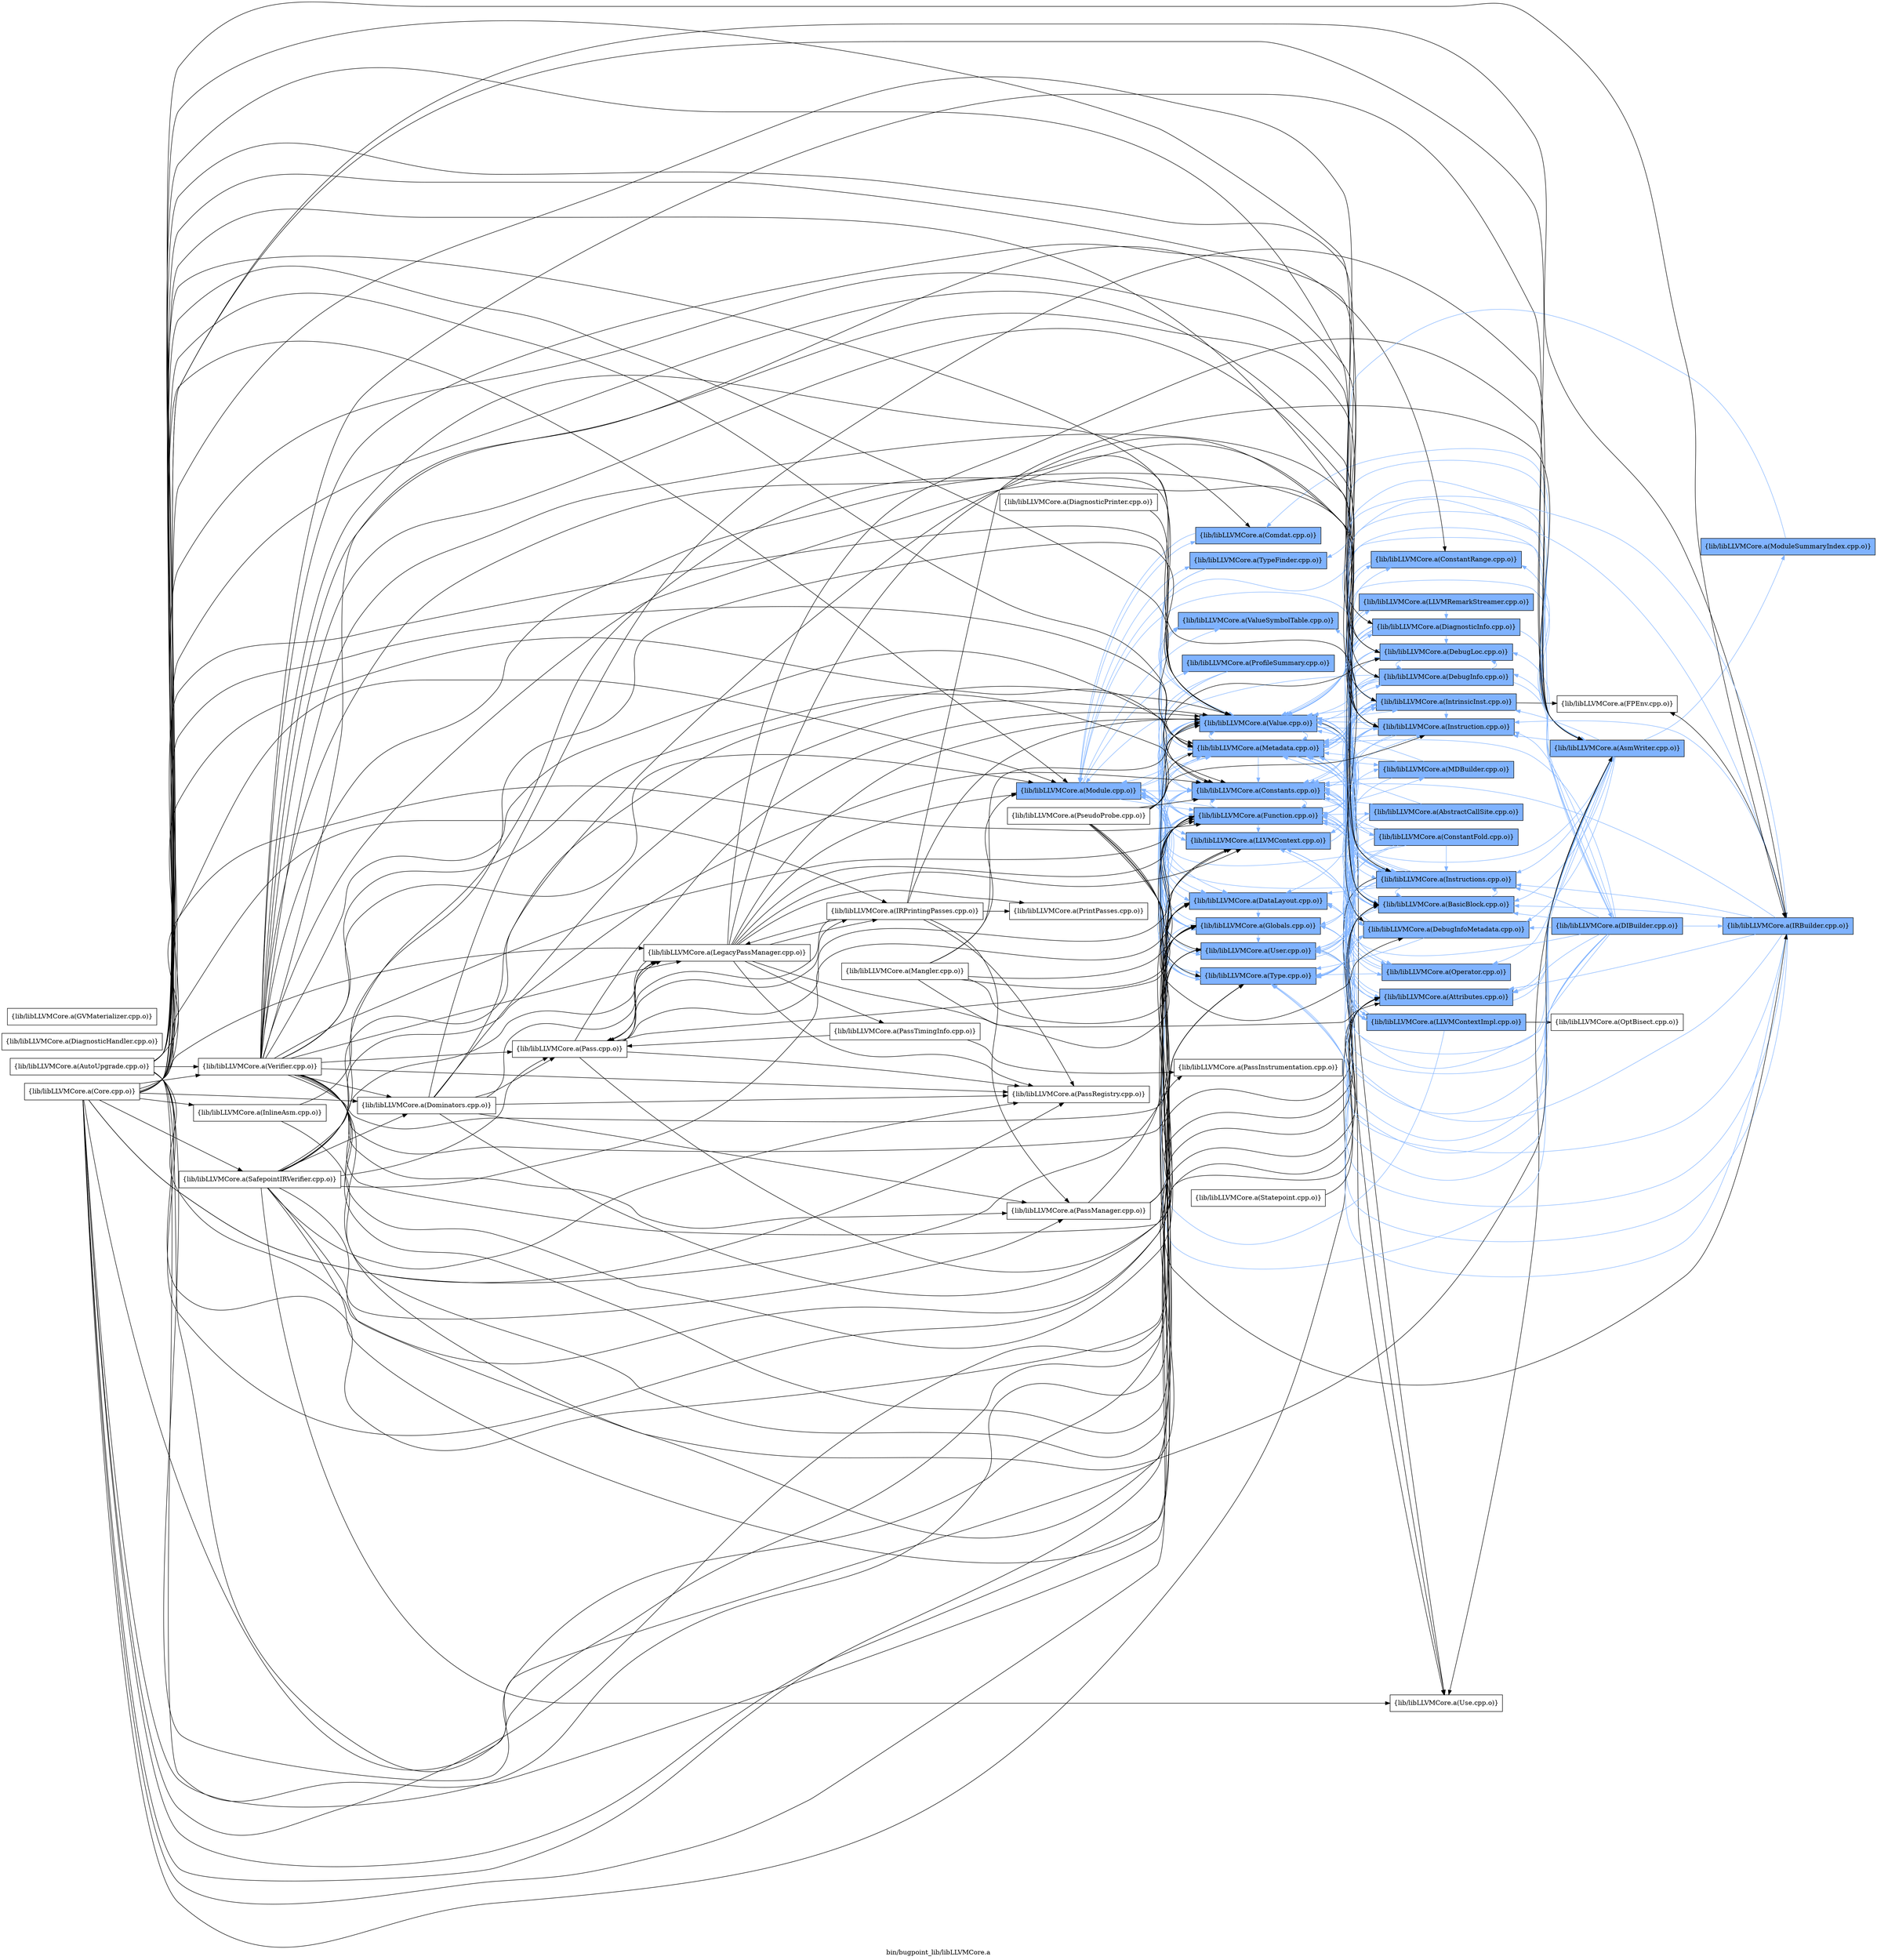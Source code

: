 digraph "bin/bugpoint_lib/libLLVMCore.a" {
	label="bin/bugpoint_lib/libLLVMCore.a";
	rankdir=LR;
	{ rank=same; Node0x558b8304a988;  }
	{ rank=same; Node0x558b83049c68; Node0x558b83046ba8; Node0x558b830452a8; Node0x558b8303c928; Node0x558b830394f8; Node0x558b830397c8; Node0x558b83053d58; Node0x558b83055068; Node0x558b83054e38; Node0x558b830540c8; Node0x558b830532b8; Node0x558b83052fe8; Node0x558b83052a48;  }
	{ rank=same; Node0x558b83045ac8; Node0x558b8303c1a8; Node0x558b83038a08; Node0x558b83055ec8; Node0x558b83039b88; Node0x558b830486d8; Node0x558b83046338; Node0x558b83052b88; Node0x558b83052458; Node0x558b8303e458; Node0x558b8303daf8; Node0x558b8303ce78; Node0x558b830544d8; Node0x558b830381e8; Node0x558b83055248; Node0x558b83053df8; Node0x558b8303cb08;  }
	{ rank=same; Node0x558b83049358; Node0x558b8303e1d8; Node0x558b8303fe48; Node0x558b830445d8;  }
	{ rank=same; Node0x558b8304a988;  }
	{ rank=same; Node0x558b83049c68; Node0x558b83046ba8; Node0x558b830452a8; Node0x558b8303c928; Node0x558b830394f8; Node0x558b830397c8; Node0x558b83053d58; Node0x558b83055068; Node0x558b83054e38; Node0x558b830540c8; Node0x558b830532b8; Node0x558b83052fe8; Node0x558b83052a48;  }
	{ rank=same; Node0x558b83045ac8; Node0x558b8303c1a8; Node0x558b83038a08; Node0x558b83055ec8; Node0x558b83039b88; Node0x558b830486d8; Node0x558b83046338; Node0x558b83052b88; Node0x558b83052458; Node0x558b8303e458; Node0x558b8303daf8; Node0x558b8303ce78; Node0x558b830544d8; Node0x558b830381e8; Node0x558b83055248; Node0x558b83053df8; Node0x558b8303cb08;  }
	{ rank=same; Node0x558b83049358; Node0x558b8303e1d8; Node0x558b8303fe48; Node0x558b830445d8;  }

	Node0x558b8304a988 [shape=record,shape=box,group=1,style=filled,fillcolor="0.600000 0.5 1",label="{lib/libLLVMCore.a(Module.cpp.o)}"];
	Node0x558b8304a988 -> Node0x558b83049c68[color="0.600000 0.5 1"];
	Node0x558b8304a988 -> Node0x558b83046ba8[color="0.600000 0.5 1"];
	Node0x558b8304a988 -> Node0x558b830452a8[color="0.600000 0.5 1"];
	Node0x558b8304a988 -> Node0x558b8303c928[color="0.600000 0.5 1"];
	Node0x558b8304a988 -> Node0x558b830394f8[color="0.600000 0.5 1"];
	Node0x558b8304a988 -> Node0x558b830397c8[color="0.600000 0.5 1"];
	Node0x558b8304a988 -> Node0x558b83053d58[color="0.600000 0.5 1"];
	Node0x558b8304a988 -> Node0x558b83055068[color="0.600000 0.5 1"];
	Node0x558b8304a988 -> Node0x558b83054e38[color="0.600000 0.5 1"];
	Node0x558b8304a988 -> Node0x558b830540c8[color="0.600000 0.5 1"];
	Node0x558b8304a988 -> Node0x558b830532b8[color="0.600000 0.5 1"];
	Node0x558b8304a988 -> Node0x558b83052fe8[color="0.600000 0.5 1"];
	Node0x558b8304a988 -> Node0x558b83052a48[color="0.600000 0.5 1"];
	Node0x558b83052fe8 [shape=record,shape=box,group=1,style=filled,fillcolor="0.600000 0.5 1",label="{lib/libLLVMCore.a(Value.cpp.o)}"];
	Node0x558b83052fe8 -> Node0x558b83049c68[color="0.600000 0.5 1"];
	Node0x558b83052fe8 -> Node0x558b830486d8[color="0.600000 0.5 1"];
	Node0x558b83052fe8 -> Node0x558b8303daf8[color="0.600000 0.5 1"];
	Node0x558b83052fe8 -> Node0x558b8303ce78[color="0.600000 0.5 1"];
	Node0x558b83052fe8 -> Node0x558b830452a8[color="0.600000 0.5 1"];
	Node0x558b83052fe8 -> Node0x558b8303c928[color="0.600000 0.5 1"];
	Node0x558b83052fe8 -> Node0x558b8303cb08[color="0.600000 0.5 1"];
	Node0x558b83052fe8 -> Node0x558b830394f8[color="0.600000 0.5 1"];
	Node0x558b83052fe8 -> Node0x558b830397c8[color="0.600000 0.5 1"];
	Node0x558b83052fe8 -> Node0x558b83052b88[color="0.600000 0.5 1"];
	Node0x558b83052fe8 -> Node0x558b83052458[color="0.600000 0.5 1"];
	Node0x558b83052fe8 -> Node0x558b830544d8[color="0.600000 0.5 1"];
	Node0x558b83052fe8 -> Node0x558b83053d58[color="0.600000 0.5 1"];
	Node0x558b83052fe8 -> Node0x558b83055ec8[color="0.600000 0.5 1"];
	Node0x558b83052fe8 -> Node0x558b83054e38[color="0.600000 0.5 1"];
	Node0x558b83052fe8 -> Node0x558b83053df8;
	Node0x558b83052fe8 -> Node0x558b830532b8[color="0.600000 0.5 1"];
	Node0x558b83052fe8 -> Node0x558b83052a48[color="0.600000 0.5 1"];
	Node0x558b83051d28 [shape=record,shape=box,group=0,label="{lib/libLLVMCore.a(Verifier.cpp.o)}"];
	Node0x558b83051d28 -> Node0x558b83049c68;
	Node0x558b83051d28 -> Node0x558b8304a988;
	Node0x558b83051d28 -> Node0x558b830477d8;
	Node0x558b83051d28 -> Node0x558b83047008;
	Node0x558b83051d28 -> Node0x558b83046608;
	Node0x558b83051d28 -> Node0x558b8303e1d8;
	Node0x558b83051d28 -> Node0x558b8303daf8;
	Node0x558b83051d28 -> Node0x558b8303ce78;
	Node0x558b83051d28 -> Node0x558b83046ba8;
	Node0x558b83051d28 -> Node0x558b83045ac8;
	Node0x558b83051d28 -> Node0x558b830452a8;
	Node0x558b83051d28 -> Node0x558b8303c928;
	Node0x558b83051d28 -> Node0x558b8303c1a8;
	Node0x558b83051d28 -> Node0x558b83038a08;
	Node0x558b83051d28 -> Node0x558b83039c78;
	Node0x558b83051d28 -> Node0x558b830394f8;
	Node0x558b83051d28 -> Node0x558b830397c8;
	Node0x558b83051d28 -> Node0x558b83052b88;
	Node0x558b83051d28 -> Node0x558b83052458;
	Node0x558b83051d28 -> Node0x558b830544d8;
	Node0x558b83051d28 -> Node0x558b83053d58;
	Node0x558b83051d28 -> Node0x558b83039408;
	Node0x558b83051d28 -> Node0x558b83054e38;
	Node0x558b83051d28 -> Node0x558b830532b8;
	Node0x558b83051d28 -> Node0x558b83052fe8;
	Node0x558b83049c68 [shape=record,shape=box,group=1,style=filled,fillcolor="0.600000 0.5 1",label="{lib/libLLVMCore.a(Metadata.cpp.o)}"];
	Node0x558b83049c68 -> Node0x558b8304a988[color="0.600000 0.5 1"];
	Node0x558b83049c68 -> Node0x558b83045ac8[color="0.600000 0.5 1"];
	Node0x558b83049c68 -> Node0x558b830452a8[color="0.600000 0.5 1"];
	Node0x558b83049c68 -> Node0x558b8303c1a8[color="0.600000 0.5 1"];
	Node0x558b83049c68 -> Node0x558b83038a08[color="0.600000 0.5 1"];
	Node0x558b83049c68 -> Node0x558b83053d58[color="0.600000 0.5 1"];
	Node0x558b83049c68 -> Node0x558b83055ec8[color="0.600000 0.5 1"];
	Node0x558b83049c68 -> Node0x558b83039b88[color="0.600000 0.5 1"];
	Node0x558b83049c68 -> Node0x558b83054e38[color="0.600000 0.5 1"];
	Node0x558b83049c68 -> Node0x558b83052fe8[color="0.600000 0.5 1"];
	Node0x558b8303e1d8 [shape=record,shape=box,group=1,style=filled,fillcolor="0.600000 0.5 1",label="{lib/libLLVMCore.a(AsmWriter.cpp.o)}"];
	Node0x558b8303e1d8 -> Node0x558b83049c68[color="0.600000 0.5 1"];
	Node0x558b8303e1d8 -> Node0x558b8304a988[color="0.600000 0.5 1"];
	Node0x558b8303e1d8 -> Node0x558b8304a258[color="0.600000 0.5 1"];
	Node0x558b8303e1d8 -> Node0x558b830486d8[color="0.600000 0.5 1"];
	Node0x558b8303e1d8 -> Node0x558b8303daf8[color="0.600000 0.5 1"];
	Node0x558b8303e1d8 -> Node0x558b8303ce78[color="0.600000 0.5 1"];
	Node0x558b8303e1d8 -> Node0x558b83046ba8[color="0.600000 0.5 1"];
	Node0x558b8303e1d8 -> Node0x558b83045ac8[color="0.600000 0.5 1"];
	Node0x558b8303e1d8 -> Node0x558b830452a8[color="0.600000 0.5 1"];
	Node0x558b8303e1d8 -> Node0x558b8303c1a8[color="0.600000 0.5 1"];
	Node0x558b8303e1d8 -> Node0x558b830394f8[color="0.600000 0.5 1"];
	Node0x558b8303e1d8 -> Node0x558b830397c8[color="0.600000 0.5 1"];
	Node0x558b8303e1d8 -> Node0x558b83052b88[color="0.600000 0.5 1"];
	Node0x558b8303e1d8 -> Node0x558b83052458[color="0.600000 0.5 1"];
	Node0x558b8303e1d8 -> Node0x558b830544d8[color="0.600000 0.5 1"];
	Node0x558b8303e1d8 -> Node0x558b83053d58[color="0.600000 0.5 1"];
	Node0x558b8303e1d8 -> Node0x558b83054e38[color="0.600000 0.5 1"];
	Node0x558b8303e1d8 -> Node0x558b830540c8[color="0.600000 0.5 1"];
	Node0x558b8303e1d8 -> Node0x558b83053df8;
	Node0x558b8303e1d8 -> Node0x558b830532b8[color="0.600000 0.5 1"];
	Node0x558b8303e1d8 -> Node0x558b83052fe8[color="0.600000 0.5 1"];
	Node0x558b8303daf8 [shape=record,shape=box,group=1,style=filled,fillcolor="0.600000 0.5 1",label="{lib/libLLVMCore.a(Attributes.cpp.o)}"];
	Node0x558b8303daf8 -> Node0x558b8303e1d8[color="0.600000 0.5 1"];
	Node0x558b8303daf8 -> Node0x558b830394f8[color="0.600000 0.5 1"];
	Node0x558b8303ce78 [shape=record,shape=box,group=1,style=filled,fillcolor="0.600000 0.5 1",label="{lib/libLLVMCore.a(BasicBlock.cpp.o)}"];
	Node0x558b8303ce78 -> Node0x558b83049c68[color="0.600000 0.5 1"];
	Node0x558b8303ce78 -> Node0x558b830452a8[color="0.600000 0.5 1"];
	Node0x558b8303ce78 -> Node0x558b83052b88[color="0.600000 0.5 1"];
	Node0x558b8303ce78 -> Node0x558b83052458[color="0.600000 0.5 1"];
	Node0x558b8303ce78 -> Node0x558b83054e38[color="0.600000 0.5 1"];
	Node0x558b8303ce78 -> Node0x558b830532b8[color="0.600000 0.5 1"];
	Node0x558b8303ce78 -> Node0x558b83052fe8[color="0.600000 0.5 1"];
	Node0x558b8303ce78 -> Node0x558b83052a48[color="0.600000 0.5 1"];
	Node0x558b830452a8 [shape=record,shape=box,group=1,style=filled,fillcolor="0.600000 0.5 1",label="{lib/libLLVMCore.a(Constants.cpp.o)}"];
	Node0x558b830452a8 -> Node0x558b830486d8[color="0.600000 0.5 1"];
	Node0x558b830452a8 -> Node0x558b83046338[color="0.600000 0.5 1"];
	Node0x558b830452a8 -> Node0x558b830394f8[color="0.600000 0.5 1"];
	Node0x558b830452a8 -> Node0x558b830397c8[color="0.600000 0.5 1"];
	Node0x558b830452a8 -> Node0x558b83052b88[color="0.600000 0.5 1"];
	Node0x558b830452a8 -> Node0x558b83052458[color="0.600000 0.5 1"];
	Node0x558b830452a8 -> Node0x558b83054e38[color="0.600000 0.5 1"];
	Node0x558b830452a8 -> Node0x558b830532b8[color="0.600000 0.5 1"];
	Node0x558b830452a8 -> Node0x558b83052fe8[color="0.600000 0.5 1"];
	Node0x558b8303cb08 [shape=record,shape=box,group=1,style=filled,fillcolor="0.600000 0.5 1",label="{lib/libLLVMCore.a(DebugInfo.cpp.o)}"];
	Node0x558b8303cb08 -> Node0x558b83049c68[color="0.600000 0.5 1"];
	Node0x558b8303cb08 -> Node0x558b8304a988[color="0.600000 0.5 1"];
	Node0x558b8303cb08 -> Node0x558b830445d8[color="0.600000 0.5 1"];
	Node0x558b8303cb08 -> Node0x558b8303c1a8[color="0.600000 0.5 1"];
	Node0x558b8303cb08 -> Node0x558b83038a08[color="0.600000 0.5 1"];
	Node0x558b8303cb08 -> Node0x558b830394f8[color="0.600000 0.5 1"];
	Node0x558b8303cb08 -> Node0x558b83052b88[color="0.600000 0.5 1"];
	Node0x558b8303cb08 -> Node0x558b83052fe8[color="0.600000 0.5 1"];
	Node0x558b830394f8 [shape=record,shape=box,group=1,style=filled,fillcolor="0.600000 0.5 1",label="{lib/libLLVMCore.a(Function.cpp.o)}"];
	Node0x558b830394f8 -> Node0x558b83049c68[color="0.600000 0.5 1"];
	Node0x558b830394f8 -> Node0x558b8304a988[color="0.600000 0.5 1"];
	Node0x558b830394f8 -> Node0x558b8303e458[color="0.600000 0.5 1"];
	Node0x558b830394f8 -> Node0x558b8303daf8[color="0.600000 0.5 1"];
	Node0x558b830394f8 -> Node0x558b8303ce78[color="0.600000 0.5 1"];
	Node0x558b830394f8 -> Node0x558b830452a8[color="0.600000 0.5 1"];
	Node0x558b830394f8 -> Node0x558b8303c928[color="0.600000 0.5 1"];
	Node0x558b830394f8 -> Node0x558b830397c8[color="0.600000 0.5 1"];
	Node0x558b830394f8 -> Node0x558b83052458[color="0.600000 0.5 1"];
	Node0x558b830394f8 -> Node0x558b830544d8[color="0.600000 0.5 1"];
	Node0x558b830394f8 -> Node0x558b83053d58[color="0.600000 0.5 1"];
	Node0x558b830394f8 -> Node0x558b83039b88[color="0.600000 0.5 1"];
	Node0x558b830394f8 -> Node0x558b83054e38[color="0.600000 0.5 1"];
	Node0x558b830394f8 -> Node0x558b830532b8[color="0.600000 0.5 1"];
	Node0x558b830394f8 -> Node0x558b83052fe8[color="0.600000 0.5 1"];
	Node0x558b830394f8 -> Node0x558b83052a48[color="0.600000 0.5 1"];
	Node0x558b830397c8 [shape=record,shape=box,group=1,style=filled,fillcolor="0.600000 0.5 1",label="{lib/libLLVMCore.a(Globals.cpp.o)}"];
	Node0x558b830397c8 -> Node0x558b83049c68[color="0.600000 0.5 1"];
	Node0x558b830397c8 -> Node0x558b8304a988[color="0.600000 0.5 1"];
	Node0x558b830397c8 -> Node0x558b83045ac8[color="0.600000 0.5 1"];
	Node0x558b830397c8 -> Node0x558b830452a8[color="0.600000 0.5 1"];
	Node0x558b830397c8 -> Node0x558b830394f8[color="0.600000 0.5 1"];
	Node0x558b830397c8 -> Node0x558b83054e38[color="0.600000 0.5 1"];
	Node0x558b830397c8 -> Node0x558b830532b8[color="0.600000 0.5 1"];
	Node0x558b830397c8 -> Node0x558b83052fe8[color="0.600000 0.5 1"];
	Node0x558b83052b88 [shape=record,shape=box,group=1,style=filled,fillcolor="0.600000 0.5 1",label="{lib/libLLVMCore.a(Instruction.cpp.o)}"];
	Node0x558b83052b88 -> Node0x558b83049c68[color="0.600000 0.5 1"];
	Node0x558b83052b88 -> Node0x558b8303daf8[color="0.600000 0.5 1"];
	Node0x558b83052b88 -> Node0x558b8303ce78[color="0.600000 0.5 1"];
	Node0x558b83052b88 -> Node0x558b830452a8[color="0.600000 0.5 1"];
	Node0x558b83052b88 -> Node0x558b83052458[color="0.600000 0.5 1"];
	Node0x558b83052b88 -> Node0x558b830532b8[color="0.600000 0.5 1"];
	Node0x558b83052b88 -> Node0x558b83052fe8[color="0.600000 0.5 1"];
	Node0x558b83052458 [shape=record,shape=box,group=1,style=filled,fillcolor="0.600000 0.5 1",label="{lib/libLLVMCore.a(Instructions.cpp.o)}"];
	Node0x558b83052458 -> Node0x558b83049c68[color="0.600000 0.5 1"];
	Node0x558b83052458 -> Node0x558b8304a988[color="0.600000 0.5 1"];
	Node0x558b83052458 -> Node0x558b830486d8[color="0.600000 0.5 1"];
	Node0x558b83052458 -> Node0x558b8303daf8[color="0.600000 0.5 1"];
	Node0x558b83052458 -> Node0x558b8303ce78[color="0.600000 0.5 1"];
	Node0x558b83052458 -> Node0x558b830452a8[color="0.600000 0.5 1"];
	Node0x558b83052458 -> Node0x558b8303c928[color="0.600000 0.5 1"];
	Node0x558b83052458 -> Node0x558b830394f8[color="0.600000 0.5 1"];
	Node0x558b83052458 -> Node0x558b83052b88[color="0.600000 0.5 1"];
	Node0x558b83052458 -> Node0x558b83055ec8[color="0.600000 0.5 1"];
	Node0x558b83052458 -> Node0x558b83039b88[color="0.600000 0.5 1"];
	Node0x558b83052458 -> Node0x558b83054e38[color="0.600000 0.5 1"];
	Node0x558b83052458 -> Node0x558b83053df8;
	Node0x558b83052458 -> Node0x558b830532b8[color="0.600000 0.5 1"];
	Node0x558b83052458 -> Node0x558b83052fe8[color="0.600000 0.5 1"];
	Node0x558b83039408 [shape=record,shape=box,group=0,label="{lib/libLLVMCore.a(LegacyPassManager.cpp.o)}"];
	Node0x558b83039408 -> Node0x558b8304a988;
	Node0x558b83039408 -> Node0x558b830477d8;
	Node0x558b83039408 -> Node0x558b83046608;
	Node0x558b83039408 -> Node0x558b83046d88;
	Node0x558b83039408 -> Node0x558b8303e1d8;
	Node0x558b83039408 -> Node0x558b830381e8;
	Node0x558b83039408 -> Node0x558b830394f8;
	Node0x558b83039408 -> Node0x558b830397c8;
	Node0x558b83039408 -> Node0x558b83051288;
	Node0x558b83039408 -> Node0x558b83053d58;
	Node0x558b83039408 -> Node0x558b8304c5a8;
	Node0x558b83039408 -> Node0x558b83052fe8;
	Node0x558b83054e38 [shape=record,shape=box,group=1,style=filled,fillcolor="0.600000 0.5 1",label="{lib/libLLVMCore.a(Type.cpp.o)}"];
	Node0x558b83054e38 -> Node0x558b830452a8[color="0.600000 0.5 1"];
	Node0x558b830532b8 [shape=record,shape=box,group=1,style=filled,fillcolor="0.600000 0.5 1",label="{lib/libLLVMCore.a(User.cpp.o)}"];
	Node0x558b830532b8 -> Node0x558b830544d8[color="0.600000 0.5 1"];
	Node0x558b830532b8 -> Node0x558b83053df8;
	Node0x558b830477d8 [shape=record,shape=box,group=0,label="{lib/libLLVMCore.a(Pass.cpp.o)}"];
	Node0x558b830477d8 -> Node0x558b83046608;
	Node0x558b830477d8 -> Node0x558b8303daf8;
	Node0x558b830477d8 -> Node0x558b830394f8;
	Node0x558b830477d8 -> Node0x558b83051288;
	Node0x558b830477d8 -> Node0x558b83053d58;
	Node0x558b830477d8 -> Node0x558b83039408;
	Node0x558b830477d8 -> Node0x558b83052fe8;
	Node0x558b83046608 [shape=record,shape=box,group=0,label="{lib/libLLVMCore.a(PassRegistry.cpp.o)}"];
	Node0x558b83044bc8 [shape=record,shape=box,group=0,label="{lib/libLLVMCore.a(Core.cpp.o)}"];
	Node0x558b83044bc8 -> Node0x558b83049c68;
	Node0x558b83044bc8 -> Node0x558b8304a988;
	Node0x558b83044bc8 -> Node0x558b83046608;
	Node0x558b83044bc8 -> Node0x558b8303e1d8;
	Node0x558b83044bc8 -> Node0x558b8303daf8;
	Node0x558b83044bc8 -> Node0x558b8303ce78;
	Node0x558b83044bc8 -> Node0x558b830452a8;
	Node0x558b83044bc8 -> Node0x558b8303c928;
	Node0x558b83044bc8 -> Node0x558b83038a08;
	Node0x558b83044bc8 -> Node0x558b83039c78;
	Node0x558b83044bc8 -> Node0x558b830394f8;
	Node0x558b83044bc8 -> Node0x558b830397c8;
	Node0x558b83044bc8 -> Node0x558b830401b8;
	Node0x558b83044bc8 -> Node0x558b83051288;
	Node0x558b83044bc8 -> Node0x558b83053268;
	Node0x558b83044bc8 -> Node0x558b83052b88;
	Node0x558b83044bc8 -> Node0x558b83052458;
	Node0x558b83044bc8 -> Node0x558b83053d58;
	Node0x558b83044bc8 -> Node0x558b83039408;
	Node0x558b83044bc8 -> Node0x558b83055e78;
	Node0x558b83044bc8 -> Node0x558b83054e38;
	Node0x558b83044bc8 -> Node0x558b830532b8;
	Node0x558b83044bc8 -> Node0x558b83052fe8;
	Node0x558b83044bc8 -> Node0x558b83051d28;
	Node0x558b83051288 [shape=record,shape=box,group=0,label="{lib/libLLVMCore.a(IRPrintingPasses.cpp.o)}"];
	Node0x558b83051288 -> Node0x558b830477d8;
	Node0x558b83051288 -> Node0x558b83047008;
	Node0x558b83051288 -> Node0x558b83046608;
	Node0x558b83051288 -> Node0x558b8303e1d8;
	Node0x558b83051288 -> Node0x558b83039408;
	Node0x558b83051288 -> Node0x558b8304c5a8;
	Node0x558b83051288 -> Node0x558b83052fe8;
	Node0x558b83053d58 [shape=record,shape=box,group=1,style=filled,fillcolor="0.600000 0.5 1",label="{lib/libLLVMCore.a(LLVMContext.cpp.o)}"];
	Node0x558b83053d58 -> Node0x558b830381e8[color="0.600000 0.5 1"];
	Node0x558b83053d58 -> Node0x558b83055ec8[color="0.600000 0.5 1"];
	Node0x558b83053d58 -> Node0x558b83055248[color="0.600000 0.5 1"];
	Node0x558b8304b888 [shape=record,shape=box,group=0,label="{lib/libLLVMCore.a(Mangler.cpp.o)}"];
	Node0x558b8304b888 -> Node0x558b8304a988;
	Node0x558b8304b888 -> Node0x558b8303daf8;
	Node0x558b8304b888 -> Node0x558b8303c928;
	Node0x558b8304b888 -> Node0x558b830394f8;
	Node0x558b8304b888 -> Node0x558b830397c8;
	Node0x558b8304b888 -> Node0x558b83052fe8;
	Node0x558b8303c928 [shape=record,shape=box,group=1,style=filled,fillcolor="0.600000 0.5 1",label="{lib/libLLVMCore.a(DataLayout.cpp.o)}"];
	Node0x558b8303c928 -> Node0x558b8304a988[color="0.600000 0.5 1"];
	Node0x558b8303c928 -> Node0x558b830397c8[color="0.600000 0.5 1"];
	Node0x558b8303c928 -> Node0x558b83054e38[color="0.600000 0.5 1"];
	Node0x558b830381e8 [shape=record,shape=box,group=1,style=filled,fillcolor="0.600000 0.5 1",label="{lib/libLLVMCore.a(DiagnosticInfo.cpp.o)}"];
	Node0x558b830381e8 -> Node0x558b83049c68[color="0.600000 0.5 1"];
	Node0x558b830381e8 -> Node0x558b8303e1d8[color="0.600000 0.5 1"];
	Node0x558b830381e8 -> Node0x558b83038a08[color="0.600000 0.5 1"];
	Node0x558b830381e8 -> Node0x558b830394f8[color="0.600000 0.5 1"];
	Node0x558b830381e8 -> Node0x558b83052b88[color="0.600000 0.5 1"];
	Node0x558b830381e8 -> Node0x558b83053d58[color="0.600000 0.5 1"];
	Node0x558b830381e8 -> Node0x558b83052fe8[color="0.600000 0.5 1"];
	Node0x558b830401b8 [shape=record,shape=box,group=1,style=filled,fillcolor="0.600000 0.5 1",label="{lib/libLLVMCore.a(IRBuilder.cpp.o)}"];
	Node0x558b830401b8 -> Node0x558b83049c68[color="0.600000 0.5 1"];
	Node0x558b830401b8 -> Node0x558b8303daf8[color="0.600000 0.5 1"];
	Node0x558b830401b8 -> Node0x558b8303ce78[color="0.600000 0.5 1"];
	Node0x558b830401b8 -> Node0x558b830452a8[color="0.600000 0.5 1"];
	Node0x558b830401b8 -> Node0x558b8303c928[color="0.600000 0.5 1"];
	Node0x558b830401b8 -> Node0x558b830394f8[color="0.600000 0.5 1"];
	Node0x558b830401b8 -> Node0x558b830397c8[color="0.600000 0.5 1"];
	Node0x558b830401b8 -> Node0x558b8303fe48;
	Node0x558b830401b8 -> Node0x558b83052b88[color="0.600000 0.5 1"];
	Node0x558b830401b8 -> Node0x558b83052458[color="0.600000 0.5 1"];
	Node0x558b830401b8 -> Node0x558b83054e38[color="0.600000 0.5 1"];
	Node0x558b830401b8 -> Node0x558b830532b8[color="0.600000 0.5 1"];
	Node0x558b830401b8 -> Node0x558b83052fe8[color="0.600000 0.5 1"];
	Node0x558b83053268 [shape=record,shape=box,group=0,label="{lib/libLLVMCore.a(InlineAsm.cpp.o)}"];
	Node0x558b83053268 -> Node0x558b83054e38;
	Node0x558b83053268 -> Node0x558b83052fe8;
	Node0x558b830486d8 [shape=record,shape=box,group=1,style=filled,fillcolor="0.600000 0.5 1",label="{lib/libLLVMCore.a(Operator.cpp.o)}"];
	Node0x558b830486d8 -> Node0x558b830452a8[color="0.600000 0.5 1"];
	Node0x558b830486d8 -> Node0x558b8303c928[color="0.600000 0.5 1"];
	Node0x558b830486d8 -> Node0x558b83054e38[color="0.600000 0.5 1"];
	Node0x558b830544d8 [shape=record,shape=box,group=1,style=filled,fillcolor="0.600000 0.5 1",label="{lib/libLLVMCore.a(IntrinsicInst.cpp.o)}"];
	Node0x558b830544d8 -> Node0x558b83049c68[color="0.600000 0.5 1"];
	Node0x558b830544d8 -> Node0x558b8304a988[color="0.600000 0.5 1"];
	Node0x558b830544d8 -> Node0x558b8303ce78[color="0.600000 0.5 1"];
	Node0x558b830544d8 -> Node0x558b830452a8[color="0.600000 0.5 1"];
	Node0x558b830544d8 -> Node0x558b8303c928[color="0.600000 0.5 1"];
	Node0x558b830544d8 -> Node0x558b8303c1a8[color="0.600000 0.5 1"];
	Node0x558b830544d8 -> Node0x558b8303fe48;
	Node0x558b830544d8 -> Node0x558b83052b88[color="0.600000 0.5 1"];
	Node0x558b830544d8 -> Node0x558b83052458[color="0.600000 0.5 1"];
	Node0x558b830544d8 -> Node0x558b83054e38[color="0.600000 0.5 1"];
	Node0x558b830544d8 -> Node0x558b830532b8[color="0.600000 0.5 1"];
	Node0x558b830544d8 -> Node0x558b83052fe8[color="0.600000 0.5 1"];
	Node0x558b8303c1a8 [shape=record,shape=box,group=1,style=filled,fillcolor="0.600000 0.5 1",label="{lib/libLLVMCore.a(DebugInfoMetadata.cpp.o)}"];
	Node0x558b8303c1a8 -> Node0x558b83049c68[color="0.600000 0.5 1"];
	Node0x558b8303c1a8 -> Node0x558b830452a8[color="0.600000 0.5 1"];
	Node0x558b8303c1a8 -> Node0x558b83053d58[color="0.600000 0.5 1"];
	Node0x558b8303c1a8 -> Node0x558b83055ec8[color="0.600000 0.5 1"];
	Node0x558b8303c1a8 -> Node0x558b83054e38[color="0.600000 0.5 1"];
	Node0x558b83045ac8 [shape=record,shape=box,group=1,style=filled,fillcolor="0.600000 0.5 1",label="{lib/libLLVMCore.a(ConstantRange.cpp.o)}"];
	Node0x558b83045ac8 -> Node0x558b83052458[color="0.600000 0.5 1"];
	Node0x558b83038a08 [shape=record,shape=box,group=1,style=filled,fillcolor="0.600000 0.5 1",label="{lib/libLLVMCore.a(DebugLoc.cpp.o)}"];
	Node0x558b83038a08 -> Node0x558b83049c68[color="0.600000 0.5 1"];
	Node0x558b83038a08 -> Node0x558b8303cb08[color="0.600000 0.5 1"];
	Node0x558b83038a08 -> Node0x558b8303c1a8[color="0.600000 0.5 1"];
	Node0x558b83039c78 [shape=record,shape=box,group=0,label="{lib/libLLVMCore.a(Dominators.cpp.o)}"];
	Node0x558b83039c78 -> Node0x558b830477d8;
	Node0x558b83039c78 -> Node0x558b83047008;
	Node0x558b83039c78 -> Node0x558b83046608;
	Node0x558b83039c78 -> Node0x558b8303e1d8;
	Node0x558b83039c78 -> Node0x558b8303ce78;
	Node0x558b83039c78 -> Node0x558b83052b88;
	Node0x558b83039c78 -> Node0x558b83039408;
	Node0x558b83039c78 -> Node0x558b83052fe8;
	Node0x558b83053df8 [shape=record,shape=box,group=0,label="{lib/libLLVMCore.a(Use.cpp.o)}"];
	Node0x558b83047008 [shape=record,shape=box,group=0,label="{lib/libLLVMCore.a(PassManager.cpp.o)}"];
	Node0x558b83047008 -> Node0x558b83047d28;
	Node0x558b83047008 -> Node0x558b830397c8;
	Node0x558b83047008 -> Node0x558b83052fe8;
	Node0x558b8303e458 [shape=record,shape=box,group=1,style=filled,fillcolor="0.600000 0.5 1",label="{lib/libLLVMCore.a(AbstractCallSite.cpp.o)}"];
	Node0x558b8303e458 -> Node0x558b83049c68[color="0.600000 0.5 1"];
	Node0x558b8303e458 -> Node0x558b830452a8[color="0.600000 0.5 1"];
	Node0x558b8303e458 -> Node0x558b83052458[color="0.600000 0.5 1"];
	Node0x558b8303e458 -> Node0x558b830532b8[color="0.600000 0.5 1"];
	Node0x558b83046338 [shape=record,shape=box,group=1,style=filled,fillcolor="0.600000 0.5 1",label="{lib/libLLVMCore.a(ConstantFold.cpp.o)}"];
	Node0x558b83046338 -> Node0x558b8304a988[color="0.600000 0.5 1"];
	Node0x558b83046338 -> Node0x558b830486d8[color="0.600000 0.5 1"];
	Node0x558b83046338 -> Node0x558b830452a8[color="0.600000 0.5 1"];
	Node0x558b83046338 -> Node0x558b830394f8[color="0.600000 0.5 1"];
	Node0x558b83046338 -> Node0x558b830397c8[color="0.600000 0.5 1"];
	Node0x558b83046338 -> Node0x558b83052458[color="0.600000 0.5 1"];
	Node0x558b83046338 -> Node0x558b83054e38[color="0.600000 0.5 1"];
	Node0x558b83046338 -> Node0x558b83052fe8[color="0.600000 0.5 1"];
	Node0x558b8304c5a8 [shape=record,shape=box,group=0,label="{lib/libLLVMCore.a(PrintPasses.cpp.o)}"];
	Node0x558b83046d88 [shape=record,shape=box,group=0,label="{lib/libLLVMCore.a(PassTimingInfo.cpp.o)}"];
	Node0x558b83046d88 -> Node0x558b830477d8;
	Node0x558b83046d88 -> Node0x558b83047d28;
	Node0x558b8304a258 [shape=record,shape=box,group=1,style=filled,fillcolor="0.600000 0.5 1",label="{lib/libLLVMCore.a(ModuleSummaryIndex.cpp.o)}"];
	Node0x558b8304a258 -> Node0x558b83052fe8[color="0.600000 0.5 1"];
	Node0x558b83055068 [shape=record,shape=box,group=1,style=filled,fillcolor="0.600000 0.5 1",label="{lib/libLLVMCore.a(ProfileSummary.cpp.o)}"];
	Node0x558b83055068 -> Node0x558b83049c68[color="0.600000 0.5 1"];
	Node0x558b83055068 -> Node0x558b830452a8[color="0.600000 0.5 1"];
	Node0x558b83055068 -> Node0x558b83054e38[color="0.600000 0.5 1"];
	Node0x558b83046ba8 [shape=record,shape=box,group=1,style=filled,fillcolor="0.600000 0.5 1",label="{lib/libLLVMCore.a(Comdat.cpp.o)}"];
	Node0x558b83046ba8 -> Node0x558b8304a988[color="0.600000 0.5 1"];
	Node0x558b83039b88 [shape=record,shape=box,group=1,style=filled,fillcolor="0.600000 0.5 1",label="{lib/libLLVMCore.a(MDBuilder.cpp.o)}"];
	Node0x558b83039b88 -> Node0x558b83049c68[color="0.600000 0.5 1"];
	Node0x558b83039b88 -> Node0x558b830452a8[color="0.600000 0.5 1"];
	Node0x558b83039b88 -> Node0x558b83054e38[color="0.600000 0.5 1"];
	Node0x558b83039b88 -> Node0x558b83052fe8[color="0.600000 0.5 1"];
	Node0x558b830445d8 [shape=record,shape=box,group=1,style=filled,fillcolor="0.600000 0.5 1",label="{lib/libLLVMCore.a(DIBuilder.cpp.o)}"];
	Node0x558b830445d8 -> Node0x558b83049c68[color="0.600000 0.5 1"];
	Node0x558b830445d8 -> Node0x558b8304a988[color="0.600000 0.5 1"];
	Node0x558b830445d8 -> Node0x558b8303daf8[color="0.600000 0.5 1"];
	Node0x558b830445d8 -> Node0x558b8303ce78[color="0.600000 0.5 1"];
	Node0x558b830445d8 -> Node0x558b830452a8[color="0.600000 0.5 1"];
	Node0x558b830445d8 -> Node0x558b8303cb08[color="0.600000 0.5 1"];
	Node0x558b830445d8 -> Node0x558b8303c1a8[color="0.600000 0.5 1"];
	Node0x558b830445d8 -> Node0x558b83038a08[color="0.600000 0.5 1"];
	Node0x558b830445d8 -> Node0x558b830394f8[color="0.600000 0.5 1"];
	Node0x558b830445d8 -> Node0x558b830401b8[color="0.600000 0.5 1"];
	Node0x558b830445d8 -> Node0x558b83052b88[color="0.600000 0.5 1"];
	Node0x558b830445d8 -> Node0x558b83052458[color="0.600000 0.5 1"];
	Node0x558b830445d8 -> Node0x558b83054e38[color="0.600000 0.5 1"];
	Node0x558b830445d8 -> Node0x558b830532b8[color="0.600000 0.5 1"];
	Node0x558b830445d8 -> Node0x558b83052fe8[color="0.600000 0.5 1"];
	Node0x558b830540c8 [shape=record,shape=box,group=1,style=filled,fillcolor="0.600000 0.5 1",label="{lib/libLLVMCore.a(TypeFinder.cpp.o)}"];
	Node0x558b830540c8 -> Node0x558b83049c68[color="0.600000 0.5 1"];
	Node0x558b830540c8 -> Node0x558b830394f8[color="0.600000 0.5 1"];
	Node0x558b830540c8 -> Node0x558b830397c8[color="0.600000 0.5 1"];
	Node0x558b83052a48 [shape=record,shape=box,group=1,style=filled,fillcolor="0.600000 0.5 1",label="{lib/libLLVMCore.a(ValueSymbolTable.cpp.o)}"];
	Node0x558b83052a48 -> Node0x558b83052fe8[color="0.600000 0.5 1"];
	Node0x558b83055e78 [shape=record,shape=box,group=0,label="{lib/libLLVMCore.a(SafepointIRVerifier.cpp.o)}"];
	Node0x558b83055e78 -> Node0x558b830477d8;
	Node0x558b83055e78 -> Node0x558b83047008;
	Node0x558b83055e78 -> Node0x558b83046608;
	Node0x558b83055e78 -> Node0x558b8303e1d8;
	Node0x558b83055e78 -> Node0x558b8303ce78;
	Node0x558b83055e78 -> Node0x558b830452a8;
	Node0x558b83055e78 -> Node0x558b83039c78;
	Node0x558b83055e78 -> Node0x558b830394f8;
	Node0x558b83055e78 -> Node0x558b83052b88;
	Node0x558b83055e78 -> Node0x558b83039408;
	Node0x558b83055e78 -> Node0x558b83053df8;
	Node0x558b83055e78 -> Node0x558b83052fe8;
	Node0x558b83055ec8 [shape=record,shape=box,group=1,style=filled,fillcolor="0.600000 0.5 1",label="{lib/libLLVMCore.a(LLVMContextImpl.cpp.o)}"];
	Node0x558b83055ec8 -> Node0x558b83049c68[color="0.600000 0.5 1"];
	Node0x558b83055ec8 -> Node0x558b8304a988[color="0.600000 0.5 1"];
	Node0x558b83055ec8 -> Node0x558b83049358;
	Node0x558b83055ec8 -> Node0x558b830452a8[color="0.600000 0.5 1"];
	Node0x558b83055ec8 -> Node0x558b8303c1a8[color="0.600000 0.5 1"];
	Node0x558b83055ec8 -> Node0x558b830532b8[color="0.600000 0.5 1"];
	Node0x558b83055ec8 -> Node0x558b83052fe8[color="0.600000 0.5 1"];
	Node0x558b83038508 [shape=record,shape=box,group=0,label="{lib/libLLVMCore.a(DiagnosticPrinter.cpp.o)}"];
	Node0x558b83038508 -> Node0x558b83052fe8;
	Node0x558b8303fe48 [shape=record,shape=box,group=0,label="{lib/libLLVMCore.a(FPEnv.cpp.o)}"];
	Node0x558b83055248 [shape=record,shape=box,group=1,style=filled,fillcolor="0.600000 0.5 1",label="{lib/libLLVMCore.a(LLVMRemarkStreamer.cpp.o)}"];
	Node0x558b83055248 -> Node0x558b830381e8[color="0.600000 0.5 1"];
	Node0x558b83055248 -> Node0x558b83053d58[color="0.600000 0.5 1"];
	Node0x558b83055248 -> Node0x558b83052fe8[color="0.600000 0.5 1"];
	Node0x558b83049358 [shape=record,shape=box,group=0,label="{lib/libLLVMCore.a(OptBisect.cpp.o)}"];
	Node0x558b83055658 [shape=record,shape=box,group=0,label="{lib/libLLVMCore.a(DiagnosticHandler.cpp.o)}"];
	Node0x558b83047d28 [shape=record,shape=box,group=0,label="{lib/libLLVMCore.a(PassInstrumentation.cpp.o)}"];
	Node0x558b83055338 [shape=record,shape=box,group=0,label="{lib/libLLVMCore.a(AutoUpgrade.cpp.o)}"];
	Node0x558b83055338 -> Node0x558b83049c68;
	Node0x558b83055338 -> Node0x558b8304a988;
	Node0x558b83055338 -> Node0x558b8303daf8;
	Node0x558b83055338 -> Node0x558b8303ce78;
	Node0x558b83055338 -> Node0x558b830452a8;
	Node0x558b83055338 -> Node0x558b8303c928;
	Node0x558b83055338 -> Node0x558b8303cb08;
	Node0x558b83055338 -> Node0x558b830394f8;
	Node0x558b83055338 -> Node0x558b830397c8;
	Node0x558b83055338 -> Node0x558b830401b8;
	Node0x558b83055338 -> Node0x558b83052b88;
	Node0x558b83055338 -> Node0x558b83052458;
	Node0x558b83055338 -> Node0x558b830544d8;
	Node0x558b83055338 -> Node0x558b83053d58;
	Node0x558b83055338 -> Node0x558b83054e38;
	Node0x558b83055338 -> Node0x558b830532b8;
	Node0x558b83055338 -> Node0x558b83052fe8;
	Node0x558b83055338 -> Node0x558b83051d28;
	Node0x558b8303cfb8 [shape=record,shape=box,group=0,label="{lib/libLLVMCore.a(PseudoProbe.cpp.o)}"];
	Node0x558b8303cfb8 -> Node0x558b83049c68;
	Node0x558b8303cfb8 -> Node0x558b830452a8;
	Node0x558b8303cfb8 -> Node0x558b8303c1a8;
	Node0x558b8303cfb8 -> Node0x558b83038a08;
	Node0x558b8303cfb8 -> Node0x558b830401b8;
	Node0x558b8303cfb8 -> Node0x558b83052b88;
	Node0x558b8303cfb8 -> Node0x558b83054e38;
	Node0x558b8303cfb8 -> Node0x558b830532b8;
	Node0x558b8303cfb8 -> Node0x558b83052fe8;
	Node0x558b83053588 [shape=record,shape=box,group=0,label="{lib/libLLVMCore.a(Statepoint.cpp.o)}"];
	Node0x558b83053588 -> Node0x558b8303daf8;
	Node0x558b83048e08 [shape=record,shape=box,group=0,label="{lib/libLLVMCore.a(GVMaterializer.cpp.o)}"];
}

